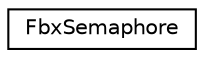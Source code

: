 digraph "クラス階層図"
{
  edge [fontname="Helvetica",fontsize="10",labelfontname="Helvetica",labelfontsize="10"];
  node [fontname="Helvetica",fontsize="10",shape=record];
  rankdir="LR";
  Node0 [label="FbxSemaphore",height=0.2,width=0.4,color="black", fillcolor="white", style="filled",URL="$class_fbx_semaphore.html"];
}
